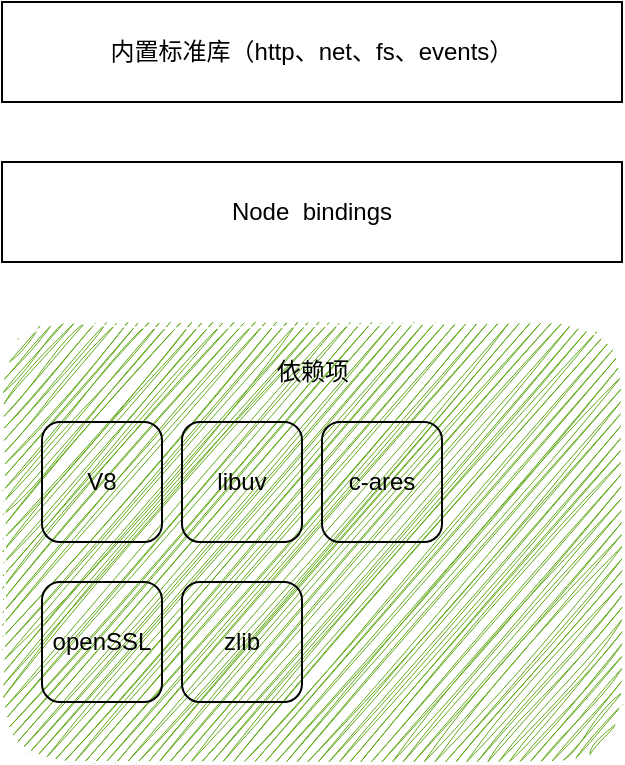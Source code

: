 <mxfile>
    <diagram id="Hmm9F_InsD265DD6Bhql" name="第 1 页">
        <mxGraphModel dx="691" dy="813" grid="1" gridSize="10" guides="1" tooltips="1" connect="1" arrows="1" fold="1" page="1" pageScale="1" pageWidth="1920" pageHeight="1200" math="0" shadow="0">
            <root>
                <mxCell id="0"/>
                <mxCell id="1" parent="0"/>
                <mxCell id="3" value="内置标准库（http、net、fs、events）" style="whiteSpace=wrap;html=1;strokeColor=default;fillColor=none;" vertex="1" parent="1">
                    <mxGeometry x="220" y="120" width="310" height="50" as="geometry"/>
                </mxCell>
                <mxCell id="5" value="Node&amp;nbsp; bindings" style="whiteSpace=wrap;html=1;strokeColor=default;fillColor=none;" vertex="1" parent="1">
                    <mxGeometry x="220" y="200" width="310" height="50" as="geometry"/>
                </mxCell>
                <mxCell id="6" value="" style="whiteSpace=wrap;html=1;strokeColor=#FFFFFF;fillColor=#60a917;fillStyle=hachure;fontColor=#ffffff;sketch=1;curveFitting=1;jiggle=2;rounded=1;" vertex="1" parent="1">
                    <mxGeometry x="220" y="280" width="310" height="220" as="geometry"/>
                </mxCell>
                <mxCell id="8" value="依赖项" style="text;html=1;align=center;verticalAlign=middle;resizable=0;points=[];autosize=1;strokeColor=none;fillColor=none;" vertex="1" parent="1">
                    <mxGeometry x="345" y="290" width="60" height="30" as="geometry"/>
                </mxCell>
                <mxCell id="9" value="V8" style="rounded=1;whiteSpace=wrap;html=1;strokeColor=default;fillColor=none;" vertex="1" parent="1">
                    <mxGeometry x="240" y="330" width="60" height="60" as="geometry"/>
                </mxCell>
                <mxCell id="10" value="libuv" style="rounded=1;whiteSpace=wrap;html=1;strokeColor=default;fillColor=none;" vertex="1" parent="1">
                    <mxGeometry x="310" y="330" width="60" height="60" as="geometry"/>
                </mxCell>
                <mxCell id="12" value="c-ares" style="rounded=1;whiteSpace=wrap;html=1;strokeColor=default;fillColor=none;" vertex="1" parent="1">
                    <mxGeometry x="380" y="330" width="60" height="60" as="geometry"/>
                </mxCell>
                <mxCell id="14" value="openSSL" style="rounded=1;whiteSpace=wrap;html=1;strokeColor=default;fillColor=none;" vertex="1" parent="1">
                    <mxGeometry x="240" y="410" width="60" height="60" as="geometry"/>
                </mxCell>
                <mxCell id="15" value="zlib" style="rounded=1;whiteSpace=wrap;html=1;strokeColor=default;fillColor=none;" vertex="1" parent="1">
                    <mxGeometry x="310" y="410" width="60" height="60" as="geometry"/>
                </mxCell>
            </root>
        </mxGraphModel>
    </diagram>
</mxfile>